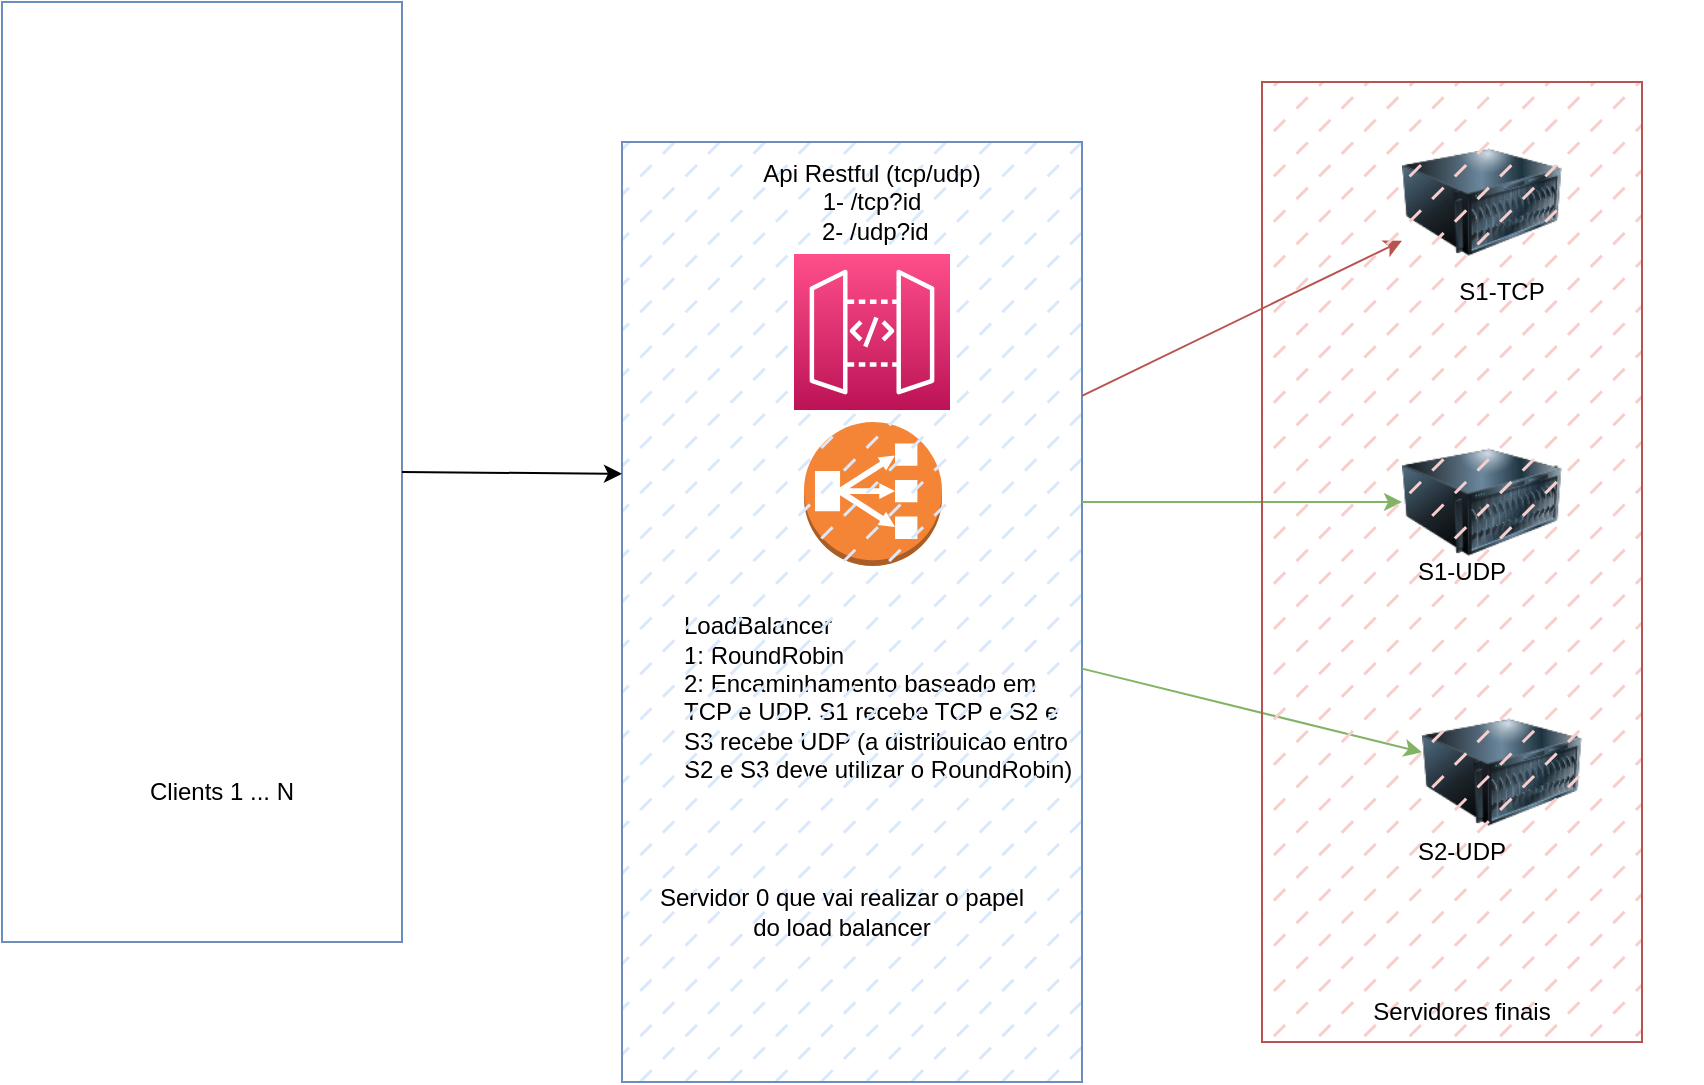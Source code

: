 <mxfile version="20.8.20" type="github">
  <diagram name="Page-1" id="eXYgX19miPTjOkvQ2oGc">
    <mxGraphModel dx="2284" dy="807" grid="1" gridSize="10" guides="1" tooltips="1" connect="1" arrows="1" fold="1" page="1" pageScale="1" pageWidth="850" pageHeight="1100" math="0" shadow="0">
      <root>
        <mxCell id="0" />
        <mxCell id="1" parent="0" />
        <mxCell id="3jj57jGjVhaqsbXVMxN_-1" value="" style="shape=image;html=1;verticalAlign=top;verticalLabelPosition=bottom;labelBackgroundColor=#ffffff;imageAspect=0;aspect=fixed;image=https://cdn4.iconfinder.com/data/icons/internet-networking-and-communication-glyph-24/24/Clients_communication_discussion_social_media_users_1-128.png" vertex="1" parent="1">
          <mxGeometry x="50" y="70" width="50" height="50" as="geometry" />
        </mxCell>
        <mxCell id="3jj57jGjVhaqsbXVMxN_-2" value="" style="shape=image;html=1;verticalAlign=top;verticalLabelPosition=bottom;labelBackgroundColor=#ffffff;imageAspect=0;aspect=fixed;image=https://cdn4.iconfinder.com/data/icons/internet-networking-and-communication-glyph-24/24/Clients_communication_discussion_social_media_users_1-128.png" vertex="1" parent="1">
          <mxGeometry x="50" y="150" width="50" height="50" as="geometry" />
        </mxCell>
        <mxCell id="3jj57jGjVhaqsbXVMxN_-3" value="" style="shape=image;html=1;verticalAlign=top;verticalLabelPosition=bottom;labelBackgroundColor=#ffffff;imageAspect=0;aspect=fixed;image=https://cdn4.iconfinder.com/data/icons/internet-networking-and-communication-glyph-24/24/Clients_communication_discussion_social_media_users_1-128.png" vertex="1" parent="1">
          <mxGeometry x="50" y="230" width="50" height="50" as="geometry" />
        </mxCell>
        <mxCell id="3jj57jGjVhaqsbXVMxN_-4" value="" style="shape=image;html=1;verticalAlign=top;verticalLabelPosition=bottom;labelBackgroundColor=#ffffff;imageAspect=0;aspect=fixed;image=https://cdn4.iconfinder.com/data/icons/internet-networking-and-communication-glyph-24/24/Clients_communication_discussion_social_media_users_1-128.png" vertex="1" parent="1">
          <mxGeometry x="50" y="320" width="50" height="50" as="geometry" />
        </mxCell>
        <mxCell id="3jj57jGjVhaqsbXVMxN_-5" value="" style="outlineConnect=0;dashed=0;verticalLabelPosition=bottom;verticalAlign=top;align=center;html=1;shape=mxgraph.aws3.classic_load_balancer;fillColor=#F58536;gradientColor=none;" vertex="1" parent="1">
          <mxGeometry x="391" y="220" width="69" height="72" as="geometry" />
        </mxCell>
        <mxCell id="3jj57jGjVhaqsbXVMxN_-11" value="" style="rounded=0;whiteSpace=wrap;html=1;fillColor=none;strokeColor=#6c8ebf;gradientColor=#7ea6e0;" vertex="1" parent="1">
          <mxGeometry x="-10" y="10" width="200" height="470" as="geometry" />
        </mxCell>
        <mxCell id="3jj57jGjVhaqsbXVMxN_-12" value="Clients 1 ... N" style="text;html=1;strokeColor=none;fillColor=none;align=center;verticalAlign=middle;whiteSpace=wrap;rounded=0;" vertex="1" parent="1">
          <mxGeometry y="390" width="200" height="30" as="geometry" />
        </mxCell>
        <mxCell id="3jj57jGjVhaqsbXVMxN_-14" value="&lt;div style=&quot;text-align: left;&quot;&gt;&lt;span style=&quot;background-color: initial;&quot;&gt;LoadBalancer&lt;/span&gt;&lt;/div&gt;&lt;div style=&quot;text-align: left;&quot;&gt;&lt;span style=&quot;background-color: initial;&quot;&gt;1: RoundRobin&lt;/span&gt;&lt;/div&gt;&lt;div style=&quot;text-align: left;&quot;&gt;&lt;span style=&quot;background-color: initial;&quot;&gt;2: Encaminhamento baseado em TCP e UDP. S1 recebe TCP e S2 e S3 recebe UDP (a distribuicao entro S2 e S3 deve utilizar o RoundRobin)&lt;/span&gt;&lt;/div&gt;&lt;div style=&quot;text-align: left;&quot;&gt;&lt;span style=&quot;background-color: initial;&quot;&gt;&lt;br&gt;&lt;/span&gt;&lt;/div&gt;" style="text;html=1;strokeColor=none;fillColor=none;align=center;verticalAlign=middle;whiteSpace=wrap;rounded=0;" vertex="1" parent="1">
          <mxGeometry x="330" y="310" width="200" height="110" as="geometry" />
        </mxCell>
        <mxCell id="3jj57jGjVhaqsbXVMxN_-17" value="" style="rounded=0;whiteSpace=wrap;html=1;fillColor=#dae8fc;gradientColor=none;strokeColor=#6c8ebf;fillStyle=dashed;" vertex="1" parent="1">
          <mxGeometry x="300" y="80" width="230" height="470" as="geometry" />
        </mxCell>
        <mxCell id="3jj57jGjVhaqsbXVMxN_-18" value="Servidor 0 que vai realizar o papel&lt;br&gt;do load balancer" style="text;html=1;strokeColor=none;fillColor=none;align=center;verticalAlign=middle;whiteSpace=wrap;rounded=0;" vertex="1" parent="1">
          <mxGeometry x="310" y="450" width="200" height="30" as="geometry" />
        </mxCell>
        <mxCell id="3jj57jGjVhaqsbXVMxN_-19" value="" style="image;html=1;image=img/lib/clip_art/computers/Server_128x128.png;fillStyle=dashed;fillColor=none;gradientColor=none;" vertex="1" parent="1">
          <mxGeometry x="690" y="70" width="80" height="80" as="geometry" />
        </mxCell>
        <mxCell id="3jj57jGjVhaqsbXVMxN_-20" value="" style="image;html=1;image=img/lib/clip_art/computers/Server_128x128.png;fillStyle=dashed;fillColor=none;gradientColor=none;" vertex="1" parent="1">
          <mxGeometry x="690" y="220" width="80" height="80" as="geometry" />
        </mxCell>
        <mxCell id="3jj57jGjVhaqsbXVMxN_-21" value="" style="image;html=1;image=img/lib/clip_art/computers/Server_128x128.png;fillStyle=dashed;fillColor=none;gradientColor=none;" vertex="1" parent="1">
          <mxGeometry x="700" y="355" width="80" height="80" as="geometry" />
        </mxCell>
        <mxCell id="3jj57jGjVhaqsbXVMxN_-22" value="" style="endArrow=classic;html=1;rounded=0;fillColor=#f8cecc;gradientColor=#ea6b66;strokeColor=#b85450;exitX=1;exitY=0.27;exitDx=0;exitDy=0;exitPerimeter=0;" edge="1" parent="1" source="3jj57jGjVhaqsbXVMxN_-17" target="3jj57jGjVhaqsbXVMxN_-19">
          <mxGeometry width="50" height="50" relative="1" as="geometry">
            <mxPoint x="640" y="280" as="sourcePoint" />
            <mxPoint x="630" y="210" as="targetPoint" />
          </mxGeometry>
        </mxCell>
        <mxCell id="3jj57jGjVhaqsbXVMxN_-23" value="" style="endArrow=classic;html=1;rounded=0;fillColor=#d5e8d4;gradientColor=#97d077;strokeColor=#82b366;" edge="1" parent="1" target="3jj57jGjVhaqsbXVMxN_-20">
          <mxGeometry width="50" height="50" relative="1" as="geometry">
            <mxPoint x="530" y="260" as="sourcePoint" />
            <mxPoint x="450" y="360" as="targetPoint" />
          </mxGeometry>
        </mxCell>
        <mxCell id="3jj57jGjVhaqsbXVMxN_-24" value="" style="endArrow=classic;html=1;rounded=0;fillColor=#d5e8d4;gradientColor=#97d077;strokeColor=#82b366;" edge="1" parent="1" source="3jj57jGjVhaqsbXVMxN_-17" target="3jj57jGjVhaqsbXVMxN_-21">
          <mxGeometry width="50" height="50" relative="1" as="geometry">
            <mxPoint x="460" y="330" as="sourcePoint" />
            <mxPoint x="450" y="360" as="targetPoint" />
          </mxGeometry>
        </mxCell>
        <mxCell id="3jj57jGjVhaqsbXVMxN_-25" value="" style="rounded=0;whiteSpace=wrap;html=1;fillStyle=dashed;fillColor=#f8cecc;gradientColor=none;strokeColor=#b85450;" vertex="1" parent="1">
          <mxGeometry x="620" y="50" width="190" height="480" as="geometry" />
        </mxCell>
        <mxCell id="3jj57jGjVhaqsbXVMxN_-26" value="Servidores finais" style="text;html=1;strokeColor=none;fillColor=none;align=center;verticalAlign=middle;whiteSpace=wrap;rounded=0;" vertex="1" parent="1">
          <mxGeometry x="620" y="500" width="200" height="30" as="geometry" />
        </mxCell>
        <mxCell id="3jj57jGjVhaqsbXVMxN_-27" value="S1-TCP" style="text;html=1;strokeColor=none;fillColor=none;align=center;verticalAlign=middle;whiteSpace=wrap;rounded=0;" vertex="1" parent="1">
          <mxGeometry x="640" y="140" width="200" height="30" as="geometry" />
        </mxCell>
        <mxCell id="3jj57jGjVhaqsbXVMxN_-28" value="S1-UDP" style="text;html=1;strokeColor=none;fillColor=none;align=center;verticalAlign=middle;whiteSpace=wrap;rounded=0;" vertex="1" parent="1">
          <mxGeometry x="620" y="280" width="200" height="30" as="geometry" />
        </mxCell>
        <mxCell id="3jj57jGjVhaqsbXVMxN_-29" value="S2-UDP" style="text;html=1;strokeColor=none;fillColor=none;align=center;verticalAlign=middle;whiteSpace=wrap;rounded=0;" vertex="1" parent="1">
          <mxGeometry x="620" y="420" width="200" height="30" as="geometry" />
        </mxCell>
        <mxCell id="3jj57jGjVhaqsbXVMxN_-31" value="" style="sketch=0;points=[[0,0,0],[0.25,0,0],[0.5,0,0],[0.75,0,0],[1,0,0],[0,1,0],[0.25,1,0],[0.5,1,0],[0.75,1,0],[1,1,0],[0,0.25,0],[0,0.5,0],[0,0.75,0],[1,0.25,0],[1,0.5,0],[1,0.75,0]];outlineConnect=0;fontColor=#232F3E;gradientColor=#FF4F8B;gradientDirection=north;fillColor=#BC1356;strokeColor=#ffffff;dashed=0;verticalLabelPosition=bottom;verticalAlign=top;align=center;html=1;fontSize=12;fontStyle=0;aspect=fixed;shape=mxgraph.aws4.resourceIcon;resIcon=mxgraph.aws4.api_gateway;fillStyle=dashed;" vertex="1" parent="1">
          <mxGeometry x="386" y="136" width="78" height="78" as="geometry" />
        </mxCell>
        <mxCell id="3jj57jGjVhaqsbXVMxN_-34" value="Api Restful (tcp/udp)&lt;br&gt;1- /tcp?id&lt;br&gt;&amp;nbsp;2- /udp?id" style="text;html=1;strokeColor=none;fillColor=none;align=center;verticalAlign=middle;whiteSpace=wrap;rounded=0;" vertex="1" parent="1">
          <mxGeometry x="320" y="95" width="210" height="30" as="geometry" />
        </mxCell>
        <mxCell id="3jj57jGjVhaqsbXVMxN_-35" value="" style="endArrow=classic;html=1;rounded=0;exitX=1;exitY=0.5;exitDx=0;exitDy=0;entryX=0;entryY=0.353;entryDx=0;entryDy=0;entryPerimeter=0;" edge="1" parent="1" source="3jj57jGjVhaqsbXVMxN_-11" target="3jj57jGjVhaqsbXVMxN_-17">
          <mxGeometry width="50" height="50" relative="1" as="geometry">
            <mxPoint x="330" y="430" as="sourcePoint" />
            <mxPoint x="380" y="380" as="targetPoint" />
          </mxGeometry>
        </mxCell>
      </root>
    </mxGraphModel>
  </diagram>
</mxfile>
